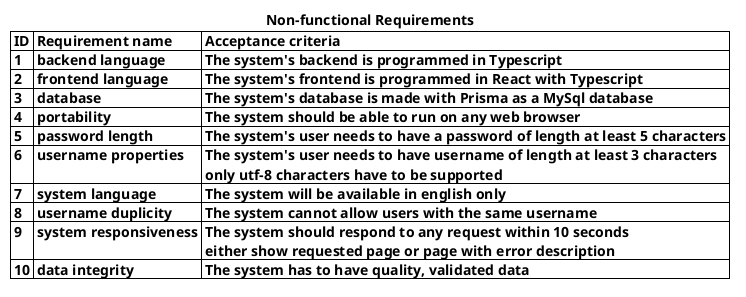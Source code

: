 @startuml
title
    Non-functional Requirements
    |= ID |= Requirement name |= Acceptance criteria |
    | 1 | backend language | The system's backend is programmed in Typescript |
    | 2 | frontend language | The system's frontend is programmed in React with Typescript |
    | 3 | database | The system's database is made with Prisma as a MySql database |
    | 4 | portability | The system should be able to run on any web browser |
    | 5 | password length | The system's user needs to have a password of length at least 5 characters |
    | 6 | username properties | The system's user needs to have username of length at least 3 characters\n only utf-8 characters have to be supported |
    | 7 | system language | The system will be available in english only |
    | 8 | username duplicity | The system cannot allow users with the same username |
    | 9 | system responsiveness | The system should respond to any request within 10 seconds\n either show requested page or page with error description |
    | 10 | data integrity | The system has to have quality, validated data |
end title
@enduml
